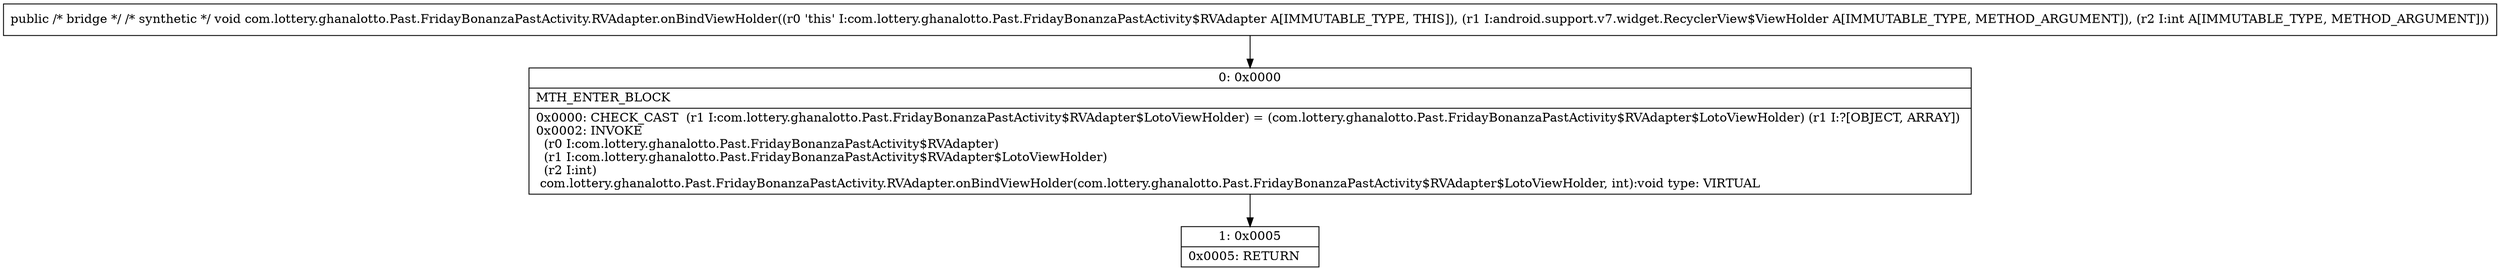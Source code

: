 digraph "CFG forcom.lottery.ghanalotto.Past.FridayBonanzaPastActivity.RVAdapter.onBindViewHolder(Landroid\/support\/v7\/widget\/RecyclerView$ViewHolder;I)V" {
Node_0 [shape=record,label="{0\:\ 0x0000|MTH_ENTER_BLOCK\l|0x0000: CHECK_CAST  (r1 I:com.lottery.ghanalotto.Past.FridayBonanzaPastActivity$RVAdapter$LotoViewHolder) = (com.lottery.ghanalotto.Past.FridayBonanzaPastActivity$RVAdapter$LotoViewHolder) (r1 I:?[OBJECT, ARRAY]) \l0x0002: INVOKE  \l  (r0 I:com.lottery.ghanalotto.Past.FridayBonanzaPastActivity$RVAdapter)\l  (r1 I:com.lottery.ghanalotto.Past.FridayBonanzaPastActivity$RVAdapter$LotoViewHolder)\l  (r2 I:int)\l com.lottery.ghanalotto.Past.FridayBonanzaPastActivity.RVAdapter.onBindViewHolder(com.lottery.ghanalotto.Past.FridayBonanzaPastActivity$RVAdapter$LotoViewHolder, int):void type: VIRTUAL \l}"];
Node_1 [shape=record,label="{1\:\ 0x0005|0x0005: RETURN   \l}"];
MethodNode[shape=record,label="{public \/* bridge *\/ \/* synthetic *\/ void com.lottery.ghanalotto.Past.FridayBonanzaPastActivity.RVAdapter.onBindViewHolder((r0 'this' I:com.lottery.ghanalotto.Past.FridayBonanzaPastActivity$RVAdapter A[IMMUTABLE_TYPE, THIS]), (r1 I:android.support.v7.widget.RecyclerView$ViewHolder A[IMMUTABLE_TYPE, METHOD_ARGUMENT]), (r2 I:int A[IMMUTABLE_TYPE, METHOD_ARGUMENT])) }"];
MethodNode -> Node_0;
Node_0 -> Node_1;
}

